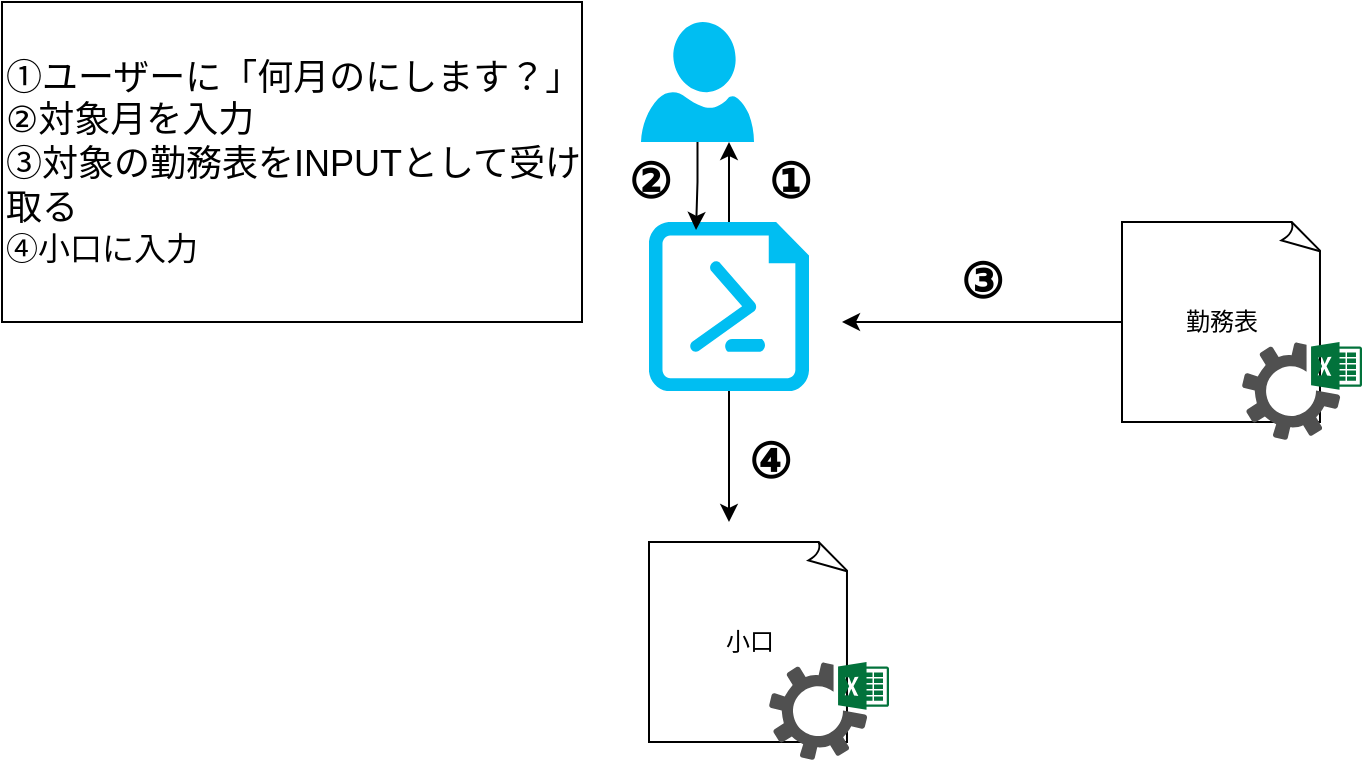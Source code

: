 <mxfile>
    <diagram id="Xq36si1fnjTKRJJYvH_Z" name="ページ1">
        <mxGraphModel dx="876" dy="310" grid="1" gridSize="10" guides="1" tooltips="1" connect="1" arrows="1" fold="1" page="1" pageScale="1" pageWidth="827" pageHeight="1169" math="0" shadow="0">
            <root>
                <mxCell id="0"/>
                <mxCell id="1" parent="0"/>
                <mxCell id="16" style="edgeStyle=orthogonalEdgeStyle;rounded=0;orthogonalLoop=1;jettySize=auto;html=1;" parent="1" source="2" edge="1">
                    <mxGeometry relative="1" as="geometry">
                        <mxPoint x="413.5" y="100" as="targetPoint"/>
                    </mxGeometry>
                </mxCell>
                <mxCell id="19" style="edgeStyle=orthogonalEdgeStyle;rounded=0;orthogonalLoop=1;jettySize=auto;html=1;" parent="1" source="2" edge="1">
                    <mxGeometry relative="1" as="geometry">
                        <mxPoint x="413.5" y="290" as="targetPoint"/>
                    </mxGeometry>
                </mxCell>
                <mxCell id="2" value="" style="verticalLabelPosition=bottom;html=1;verticalAlign=top;align=center;strokeColor=none;fillColor=#00BEF2;shape=mxgraph.azure.powershell_file;pointerEvents=1;" parent="1" vertex="1">
                    <mxGeometry x="373.5" y="140" width="80" height="84.5" as="geometry"/>
                </mxCell>
                <mxCell id="7" value="" style="group" parent="1" vertex="1" connectable="0">
                    <mxGeometry x="373.5" y="300" width="120" height="109" as="geometry"/>
                </mxCell>
                <mxCell id="5" value="小口" style="whiteSpace=wrap;html=1;shape=mxgraph.basic.document" parent="7" vertex="1">
                    <mxGeometry width="100" height="100" as="geometry"/>
                </mxCell>
                <mxCell id="6" value="" style="pointerEvents=1;shadow=0;dashed=0;html=1;strokeColor=none;fillColor=#505050;labelPosition=center;verticalLabelPosition=bottom;verticalAlign=top;outlineConnect=0;align=center;shape=mxgraph.office.services.excel_services;" parent="7" vertex="1">
                    <mxGeometry x="60" y="60" width="60" height="49" as="geometry"/>
                </mxCell>
                <mxCell id="8" value="" style="group;fontStyle=1" parent="1" vertex="1" connectable="0">
                    <mxGeometry x="610" y="140" width="120" height="109" as="geometry"/>
                </mxCell>
                <mxCell id="9" value="勤務表" style="whiteSpace=wrap;html=1;shape=mxgraph.basic.document" parent="8" vertex="1">
                    <mxGeometry width="100" height="100" as="geometry"/>
                </mxCell>
                <mxCell id="10" value="" style="pointerEvents=1;shadow=0;dashed=0;html=1;strokeColor=none;fillColor=#505050;labelPosition=center;verticalLabelPosition=bottom;verticalAlign=top;outlineConnect=0;align=center;shape=mxgraph.office.services.excel_services;" parent="8" vertex="1">
                    <mxGeometry x="60" y="60" width="60" height="49" as="geometry"/>
                </mxCell>
                <mxCell id="17" style="edgeStyle=orthogonalEdgeStyle;rounded=0;orthogonalLoop=1;jettySize=auto;html=1;entryX=0.294;entryY=0.047;entryDx=0;entryDy=0;entryPerimeter=0;" parent="1" source="13" target="2" edge="1">
                    <mxGeometry relative="1" as="geometry">
                        <mxPoint x="397.25" y="130" as="targetPoint"/>
                    </mxGeometry>
                </mxCell>
                <mxCell id="13" value="" style="verticalLabelPosition=bottom;html=1;verticalAlign=top;align=center;strokeColor=none;fillColor=#00BEF2;shape=mxgraph.azure.user;" parent="1" vertex="1">
                    <mxGeometry x="369.5" y="40" width="56.5" height="60" as="geometry"/>
                </mxCell>
                <mxCell id="14" value="&lt;font style=&quot;font-size: 18px&quot;&gt;&lt;span&gt;①&lt;/span&gt;ユーザーに「何月のにします？」&lt;br&gt;&lt;span&gt;②対象月を入力&lt;/span&gt;&lt;br&gt;&lt;/font&gt;&lt;div&gt;&lt;span&gt;&lt;font style=&quot;font-size: 18px&quot;&gt;③対象の勤務表をINPUTとして受け取る&lt;/font&gt;&lt;/span&gt;&lt;/div&gt;&lt;div&gt;&lt;span&gt;&lt;font size=&quot;3&quot;&gt;④小口に入力&lt;/font&gt;&lt;/span&gt;&lt;/div&gt;" style="rounded=0;whiteSpace=wrap;html=1;align=left;" parent="1" vertex="1">
                    <mxGeometry x="50" y="30" width="290" height="160" as="geometry"/>
                </mxCell>
                <mxCell id="18" style="edgeStyle=orthogonalEdgeStyle;rounded=0;orthogonalLoop=1;jettySize=auto;html=1;" parent="1" source="9" edge="1">
                    <mxGeometry relative="1" as="geometry">
                        <mxPoint x="470" y="190" as="targetPoint"/>
                    </mxGeometry>
                </mxCell>
                <mxCell id="20" value="&lt;b&gt;&lt;font style=&quot;font-size: 24px&quot;&gt;①&lt;/font&gt;&lt;/b&gt;" style="text;html=1;strokeColor=none;fillColor=none;align=center;verticalAlign=middle;whiteSpace=wrap;rounded=0;" parent="1" vertex="1">
                    <mxGeometry x="414" y="100" width="60" height="40" as="geometry"/>
                </mxCell>
                <mxCell id="22" value="&lt;b&gt;&lt;font style=&quot;font-size: 24px&quot;&gt;②&lt;/font&gt;&lt;/b&gt;" style="text;html=1;strokeColor=none;fillColor=none;align=center;verticalAlign=middle;whiteSpace=wrap;rounded=0;" parent="1" vertex="1">
                    <mxGeometry x="343.5" y="100" width="60" height="40" as="geometry"/>
                </mxCell>
                <mxCell id="23" value="&lt;b&gt;&lt;font style=&quot;font-size: 24px&quot;&gt;③&lt;/font&gt;&lt;/b&gt;" style="text;html=1;strokeColor=none;fillColor=none;align=center;verticalAlign=middle;whiteSpace=wrap;rounded=0;" parent="1" vertex="1">
                    <mxGeometry x="510" y="150" width="60" height="40" as="geometry"/>
                </mxCell>
                <mxCell id="24" value="&lt;b&gt;&lt;font style=&quot;font-size: 24px&quot;&gt;④&lt;/font&gt;&lt;/b&gt;" style="text;html=1;strokeColor=none;fillColor=none;align=center;verticalAlign=middle;whiteSpace=wrap;rounded=0;" parent="1" vertex="1">
                    <mxGeometry x="403.5" y="240" width="60" height="40" as="geometry"/>
                </mxCell>
            </root>
        </mxGraphModel>
    </diagram>
</mxfile>